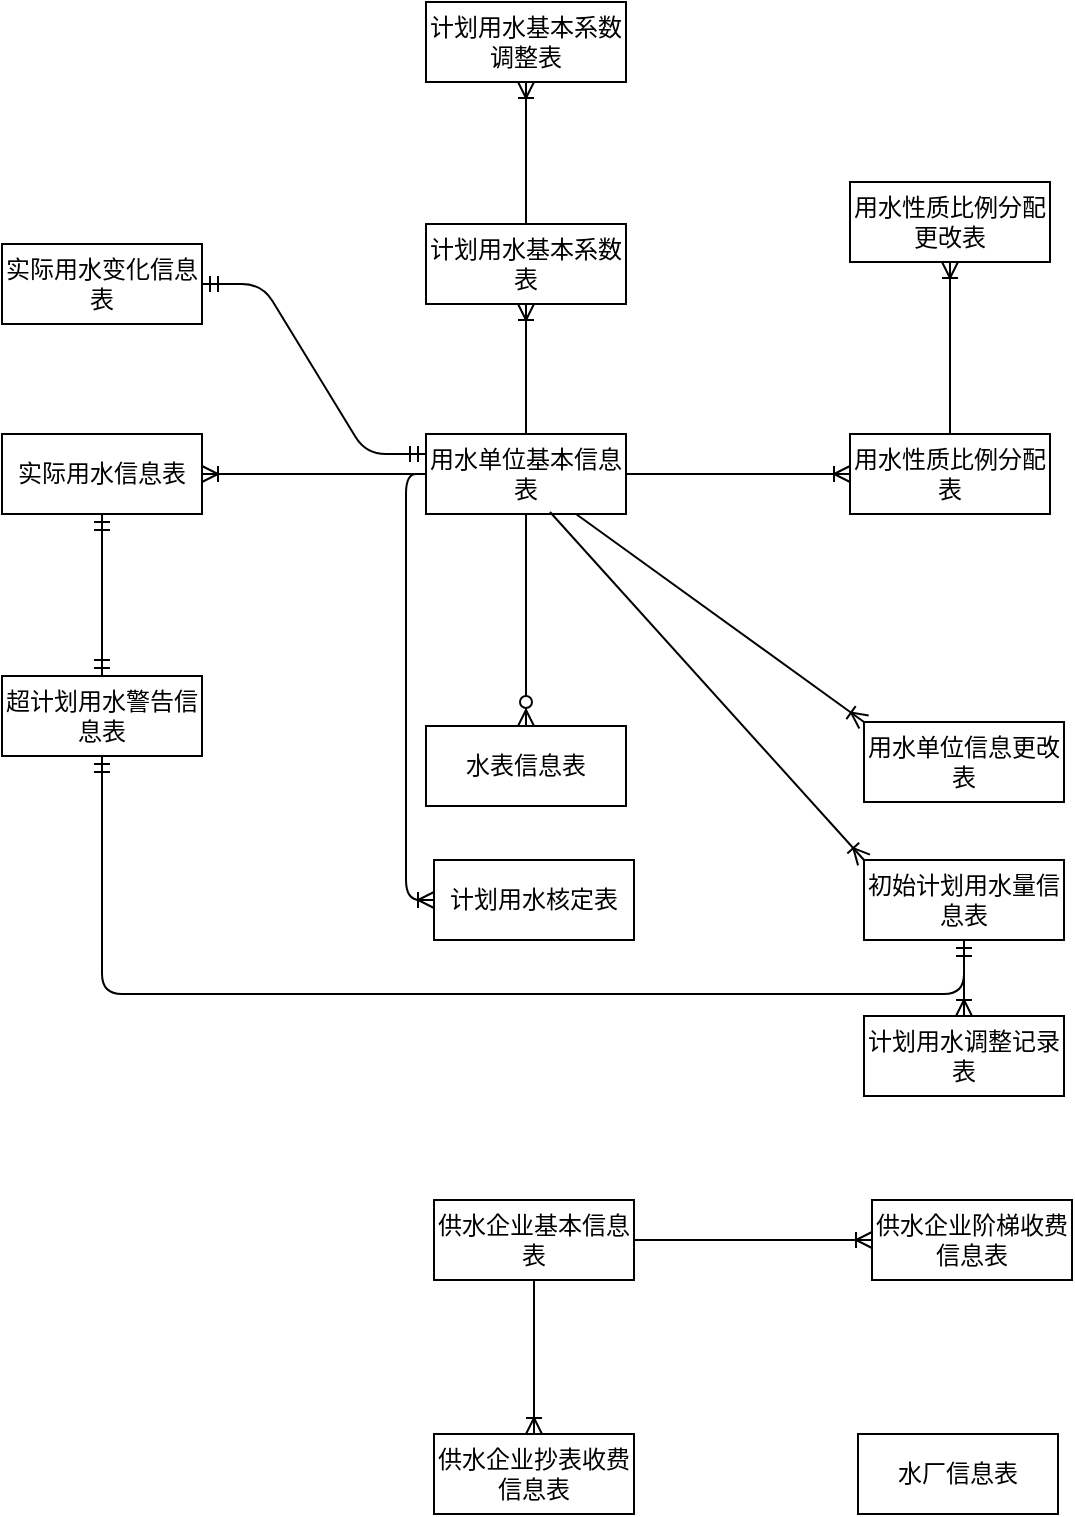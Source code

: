 <mxfile version="14.1.8" type="github">
  <diagram id="R2lEEEUBdFMjLlhIrx00" name="Page-1">
    <mxGraphModel dx="601" dy="2483" grid="0" gridSize="10" guides="1" tooltips="1" connect="1" arrows="1" fold="1" page="0" pageScale="1" pageWidth="850" pageHeight="1100" math="0" shadow="0" extFonts="Permanent Marker^https://fonts.googleapis.com/css?family=Permanent+Marker">
      <root>
        <mxCell id="0" />
        <mxCell id="1" parent="0" />
        <mxCell id="e_-otAbNgzu8_Yu5JfUF-1" value="用水单位基本信息表" style="whiteSpace=wrap;html=1;align=center;fontFamily=仿宋;" vertex="1" parent="1">
          <mxGeometry x="317" y="-1642" width="100" height="40" as="geometry" />
        </mxCell>
        <mxCell id="e_-otAbNgzu8_Yu5JfUF-2" value="用水性质比例分配表" style="whiteSpace=wrap;html=1;align=center;fontFamily=仿宋;" vertex="1" parent="1">
          <mxGeometry x="529" y="-1642" width="100" height="40" as="geometry" />
        </mxCell>
        <mxCell id="e_-otAbNgzu8_Yu5JfUF-3" value="" style="edgeStyle=entityRelationEdgeStyle;fontSize=12;html=1;endArrow=ERoneToMany;exitX=1;exitY=0.5;exitDx=0;exitDy=0;entryX=0;entryY=0.5;entryDx=0;entryDy=0;fontFamily=仿宋;" edge="1" parent="1" source="e_-otAbNgzu8_Yu5JfUF-1" target="e_-otAbNgzu8_Yu5JfUF-2">
          <mxGeometry width="100" height="100" relative="1" as="geometry">
            <mxPoint x="362" y="-1432" as="sourcePoint" />
            <mxPoint x="462" y="-1532" as="targetPoint" />
          </mxGeometry>
        </mxCell>
        <mxCell id="e_-otAbNgzu8_Yu5JfUF-4" value="水表信息表" style="whiteSpace=wrap;html=1;align=center;fontFamily=仿宋;" vertex="1" parent="1">
          <mxGeometry x="317" y="-1496" width="100" height="40" as="geometry" />
        </mxCell>
        <mxCell id="e_-otAbNgzu8_Yu5JfUF-5" value="" style="fontSize=12;html=1;endArrow=ERzeroToMany;endFill=1;exitX=0.5;exitY=1;exitDx=0;exitDy=0;entryX=0.5;entryY=0;entryDx=0;entryDy=0;fontFamily=仿宋;" edge="1" parent="1" source="e_-otAbNgzu8_Yu5JfUF-1" target="e_-otAbNgzu8_Yu5JfUF-4">
          <mxGeometry width="100" height="100" relative="1" as="geometry">
            <mxPoint x="427" y="-1305" as="sourcePoint" />
            <mxPoint x="527" y="-1405" as="targetPoint" />
          </mxGeometry>
        </mxCell>
        <mxCell id="e_-otAbNgzu8_Yu5JfUF-6" value="用水单位信息更改表" style="whiteSpace=wrap;html=1;align=center;fontFamily=仿宋;" vertex="1" parent="1">
          <mxGeometry x="536" y="-1498" width="100" height="40" as="geometry" />
        </mxCell>
        <mxCell id="e_-otAbNgzu8_Yu5JfUF-7" value="" style="fontSize=12;html=1;endArrow=ERoneToMany;exitX=0.75;exitY=1;exitDx=0;exitDy=0;entryX=0;entryY=0;entryDx=0;entryDy=0;fontFamily=仿宋;" edge="1" parent="1" source="e_-otAbNgzu8_Yu5JfUF-1" target="e_-otAbNgzu8_Yu5JfUF-6">
          <mxGeometry width="100" height="100" relative="1" as="geometry">
            <mxPoint x="479" y="-1319" as="sourcePoint" />
            <mxPoint x="579" y="-1419" as="targetPoint" />
          </mxGeometry>
        </mxCell>
        <mxCell id="e_-otAbNgzu8_Yu5JfUF-8" value="用水性质比例分配更改表" style="whiteSpace=wrap;html=1;align=center;fontFamily=仿宋;" vertex="1" parent="1">
          <mxGeometry x="529" y="-1768" width="100" height="40" as="geometry" />
        </mxCell>
        <mxCell id="e_-otAbNgzu8_Yu5JfUF-9" value="" style="fontSize=12;html=1;endArrow=ERoneToMany;exitX=0.5;exitY=0;exitDx=0;exitDy=0;entryX=0.5;entryY=1;entryDx=0;entryDy=0;fontFamily=仿宋;" edge="1" parent="1" source="e_-otAbNgzu8_Yu5JfUF-2" target="e_-otAbNgzu8_Yu5JfUF-8">
          <mxGeometry width="100" height="100" relative="1" as="geometry">
            <mxPoint x="508" y="-1618" as="sourcePoint" />
            <mxPoint x="608" y="-1718" as="targetPoint" />
          </mxGeometry>
        </mxCell>
        <mxCell id="e_-otAbNgzu8_Yu5JfUF-10" value="供水企业基本信息表" style="whiteSpace=wrap;html=1;align=center;fontFamily=仿宋;" vertex="1" parent="1">
          <mxGeometry x="321" y="-1259" width="100" height="40" as="geometry" />
        </mxCell>
        <mxCell id="e_-otAbNgzu8_Yu5JfUF-11" value="供水企业阶梯收费信息表" style="whiteSpace=wrap;html=1;align=center;fontFamily=仿宋;" vertex="1" parent="1">
          <mxGeometry x="540" y="-1259" width="100" height="40" as="geometry" />
        </mxCell>
        <mxCell id="e_-otAbNgzu8_Yu5JfUF-12" value="供水企业抄表收费信息表" style="whiteSpace=wrap;html=1;align=center;fontFamily=仿宋;" vertex="1" parent="1">
          <mxGeometry x="321" y="-1142" width="100" height="40" as="geometry" />
        </mxCell>
        <mxCell id="e_-otAbNgzu8_Yu5JfUF-13" value="水厂信息表" style="whiteSpace=wrap;html=1;align=center;fontFamily=仿宋;" vertex="1" parent="1">
          <mxGeometry x="533" y="-1142" width="100" height="40" as="geometry" />
        </mxCell>
        <mxCell id="e_-otAbNgzu8_Yu5JfUF-14" value="计划用水核定表" style="whiteSpace=wrap;html=1;align=center;fontFamily=仿宋;" vertex="1" parent="1">
          <mxGeometry x="321" y="-1429" width="100" height="40" as="geometry" />
        </mxCell>
        <mxCell id="e_-otAbNgzu8_Yu5JfUF-15" value="初始计划用水量信息表" style="whiteSpace=wrap;html=1;align=center;fontFamily=仿宋;" vertex="1" parent="1">
          <mxGeometry x="536" y="-1429" width="100" height="40" as="geometry" />
        </mxCell>
        <mxCell id="e_-otAbNgzu8_Yu5JfUF-16" value="计划用水调整记录表" style="whiteSpace=wrap;html=1;align=center;fontFamily=仿宋;" vertex="1" parent="1">
          <mxGeometry x="536" y="-1351" width="100" height="40" as="geometry" />
        </mxCell>
        <mxCell id="e_-otAbNgzu8_Yu5JfUF-17" value="计划用水基本系数表" style="whiteSpace=wrap;html=1;align=center;fontFamily=仿宋;" vertex="1" parent="1">
          <mxGeometry x="317" y="-1747" width="100" height="40" as="geometry" />
        </mxCell>
        <mxCell id="e_-otAbNgzu8_Yu5JfUF-18" value="计划用水基本系数调整表" style="whiteSpace=wrap;html=1;align=center;fontFamily=仿宋;" vertex="1" parent="1">
          <mxGeometry x="317" y="-1858" width="100" height="40" as="geometry" />
        </mxCell>
        <mxCell id="e_-otAbNgzu8_Yu5JfUF-19" value="实际用水信息表" style="whiteSpace=wrap;html=1;align=center;fontFamily=仿宋;" vertex="1" parent="1">
          <mxGeometry x="105" y="-1642" width="100" height="40" as="geometry" />
        </mxCell>
        <mxCell id="e_-otAbNgzu8_Yu5JfUF-20" value="实际用水变化信息表" style="whiteSpace=wrap;html=1;align=center;fontFamily=仿宋;" vertex="1" parent="1">
          <mxGeometry x="105" y="-1737" width="100" height="40" as="geometry" />
        </mxCell>
        <mxCell id="e_-otAbNgzu8_Yu5JfUF-22" value="超计划用水警告信息表" style="whiteSpace=wrap;html=1;align=center;fontFamily=仿宋;" vertex="1" parent="1">
          <mxGeometry x="105" y="-1521" width="100" height="40" as="geometry" />
        </mxCell>
        <mxCell id="e_-otAbNgzu8_Yu5JfUF-23" value="" style="edgeStyle=entityRelationEdgeStyle;fontSize=12;html=1;endArrow=ERoneToMany;exitX=1;exitY=0.5;exitDx=0;exitDy=0;entryX=0;entryY=0.5;entryDx=0;entryDy=0;fontFamily=仿宋;" edge="1" parent="1" source="e_-otAbNgzu8_Yu5JfUF-10" target="e_-otAbNgzu8_Yu5JfUF-11">
          <mxGeometry width="100" height="100" relative="1" as="geometry">
            <mxPoint x="503" y="-1120" as="sourcePoint" />
            <mxPoint x="603" y="-1220" as="targetPoint" />
          </mxGeometry>
        </mxCell>
        <mxCell id="e_-otAbNgzu8_Yu5JfUF-24" value="" style="fontSize=12;html=1;endArrow=ERoneToMany;exitX=0.5;exitY=1;exitDx=0;exitDy=0;entryX=0.5;entryY=0;entryDx=0;entryDy=0;fontFamily=仿宋;" edge="1" parent="1" source="e_-otAbNgzu8_Yu5JfUF-10" target="e_-otAbNgzu8_Yu5JfUF-12">
          <mxGeometry width="100" height="100" relative="1" as="geometry">
            <mxPoint x="459" y="-1096" as="sourcePoint" />
            <mxPoint x="559" y="-1196" as="targetPoint" />
          </mxGeometry>
        </mxCell>
        <mxCell id="e_-otAbNgzu8_Yu5JfUF-25" value="" style="fontSize=12;html=1;endArrow=ERoneToMany;exitX=0;exitY=0.5;exitDx=0;exitDy=0;entryX=0;entryY=0.5;entryDx=0;entryDy=0;edgeStyle=orthogonalEdgeStyle;fontFamily=仿宋;" edge="1" parent="1" source="e_-otAbNgzu8_Yu5JfUF-1" target="e_-otAbNgzu8_Yu5JfUF-14">
          <mxGeometry width="100" height="100" relative="1" as="geometry">
            <mxPoint x="236" y="-1391" as="sourcePoint" />
            <mxPoint x="336" y="-1491" as="targetPoint" />
          </mxGeometry>
        </mxCell>
        <mxCell id="e_-otAbNgzu8_Yu5JfUF-26" value="" style="fontSize=12;html=1;endArrow=ERoneToMany;exitX=0.62;exitY=0.975;exitDx=0;exitDy=0;exitPerimeter=0;elbow=vertical;entryX=0;entryY=0;entryDx=0;entryDy=0;fontFamily=仿宋;" edge="1" parent="1" source="e_-otAbNgzu8_Yu5JfUF-1" target="e_-otAbNgzu8_Yu5JfUF-15">
          <mxGeometry width="100" height="100" relative="1" as="geometry">
            <mxPoint x="425" y="-1292" as="sourcePoint" />
            <mxPoint x="525" y="-1392" as="targetPoint" />
          </mxGeometry>
        </mxCell>
        <mxCell id="e_-otAbNgzu8_Yu5JfUF-27" value="" style="fontSize=12;html=1;endArrow=ERoneToMany;exitX=0.5;exitY=1;exitDx=0;exitDy=0;entryX=0.5;entryY=0;entryDx=0;entryDy=0;fontFamily=仿宋;" edge="1" parent="1" source="e_-otAbNgzu8_Yu5JfUF-15" target="e_-otAbNgzu8_Yu5JfUF-16">
          <mxGeometry width="100" height="100" relative="1" as="geometry">
            <mxPoint x="737" y="-1350" as="sourcePoint" />
            <mxPoint x="837" y="-1450" as="targetPoint" />
          </mxGeometry>
        </mxCell>
        <mxCell id="e_-otAbNgzu8_Yu5JfUF-28" value="" style="fontSize=12;html=1;endArrow=ERoneToMany;exitX=0.5;exitY=0;exitDx=0;exitDy=0;entryX=0.5;entryY=1;entryDx=0;entryDy=0;fontFamily=仿宋;" edge="1" parent="1" source="e_-otAbNgzu8_Yu5JfUF-1" target="e_-otAbNgzu8_Yu5JfUF-17">
          <mxGeometry width="100" height="100" relative="1" as="geometry">
            <mxPoint x="465" y="-1600" as="sourcePoint" />
            <mxPoint x="565" y="-1700" as="targetPoint" />
          </mxGeometry>
        </mxCell>
        <mxCell id="e_-otAbNgzu8_Yu5JfUF-29" value="" style="fontSize=12;html=1;endArrow=ERoneToMany;exitX=0.5;exitY=0;exitDx=0;exitDy=0;entryX=0.5;entryY=1;entryDx=0;entryDy=0;fontFamily=仿宋;" edge="1" parent="1" source="e_-otAbNgzu8_Yu5JfUF-17" target="e_-otAbNgzu8_Yu5JfUF-18">
          <mxGeometry width="100" height="100" relative="1" as="geometry">
            <mxPoint x="481" y="-1776" as="sourcePoint" />
            <mxPoint x="581" y="-1876" as="targetPoint" />
          </mxGeometry>
        </mxCell>
        <mxCell id="e_-otAbNgzu8_Yu5JfUF-30" value="" style="fontSize=12;html=1;endArrow=ERoneToMany;entryX=1;entryY=0.5;entryDx=0;entryDy=0;fontFamily=仿宋;" edge="1" parent="1" target="e_-otAbNgzu8_Yu5JfUF-19">
          <mxGeometry width="100" height="100" relative="1" as="geometry">
            <mxPoint x="311" y="-1622" as="sourcePoint" />
            <mxPoint x="159" y="-1544" as="targetPoint" />
          </mxGeometry>
        </mxCell>
        <mxCell id="e_-otAbNgzu8_Yu5JfUF-32" value="" style="edgeStyle=entityRelationEdgeStyle;fontSize=12;html=1;endArrow=ERmandOne;startArrow=ERmandOne;entryX=0;entryY=0.25;entryDx=0;entryDy=0;" edge="1" parent="1" source="e_-otAbNgzu8_Yu5JfUF-20" target="e_-otAbNgzu8_Yu5JfUF-1">
          <mxGeometry width="100" height="100" relative="1" as="geometry">
            <mxPoint x="-8" y="-1551" as="sourcePoint" />
            <mxPoint x="92" y="-1651" as="targetPoint" />
          </mxGeometry>
        </mxCell>
        <mxCell id="e_-otAbNgzu8_Yu5JfUF-33" value="" style="fontSize=12;html=1;endArrow=ERmandOne;startArrow=ERmandOne;entryX=0.5;entryY=1;entryDx=0;entryDy=0;exitX=0.5;exitY=0;exitDx=0;exitDy=0;" edge="1" parent="1" source="e_-otAbNgzu8_Yu5JfUF-22" target="e_-otAbNgzu8_Yu5JfUF-19">
          <mxGeometry width="100" height="100" relative="1" as="geometry">
            <mxPoint x="-20" y="-1470" as="sourcePoint" />
            <mxPoint x="80" y="-1570" as="targetPoint" />
          </mxGeometry>
        </mxCell>
        <mxCell id="e_-otAbNgzu8_Yu5JfUF-34" value="" style="edgeStyle=orthogonalEdgeStyle;fontSize=12;html=1;endArrow=ERmandOne;startArrow=ERmandOne;" edge="1" parent="1" source="e_-otAbNgzu8_Yu5JfUF-22" target="e_-otAbNgzu8_Yu5JfUF-15">
          <mxGeometry width="100" height="100" relative="1" as="geometry">
            <mxPoint x="114" y="-1309" as="sourcePoint" />
            <mxPoint x="214" y="-1409" as="targetPoint" />
            <Array as="points">
              <mxPoint x="155" y="-1362" />
              <mxPoint x="586" y="-1362" />
            </Array>
          </mxGeometry>
        </mxCell>
      </root>
    </mxGraphModel>
  </diagram>
</mxfile>
